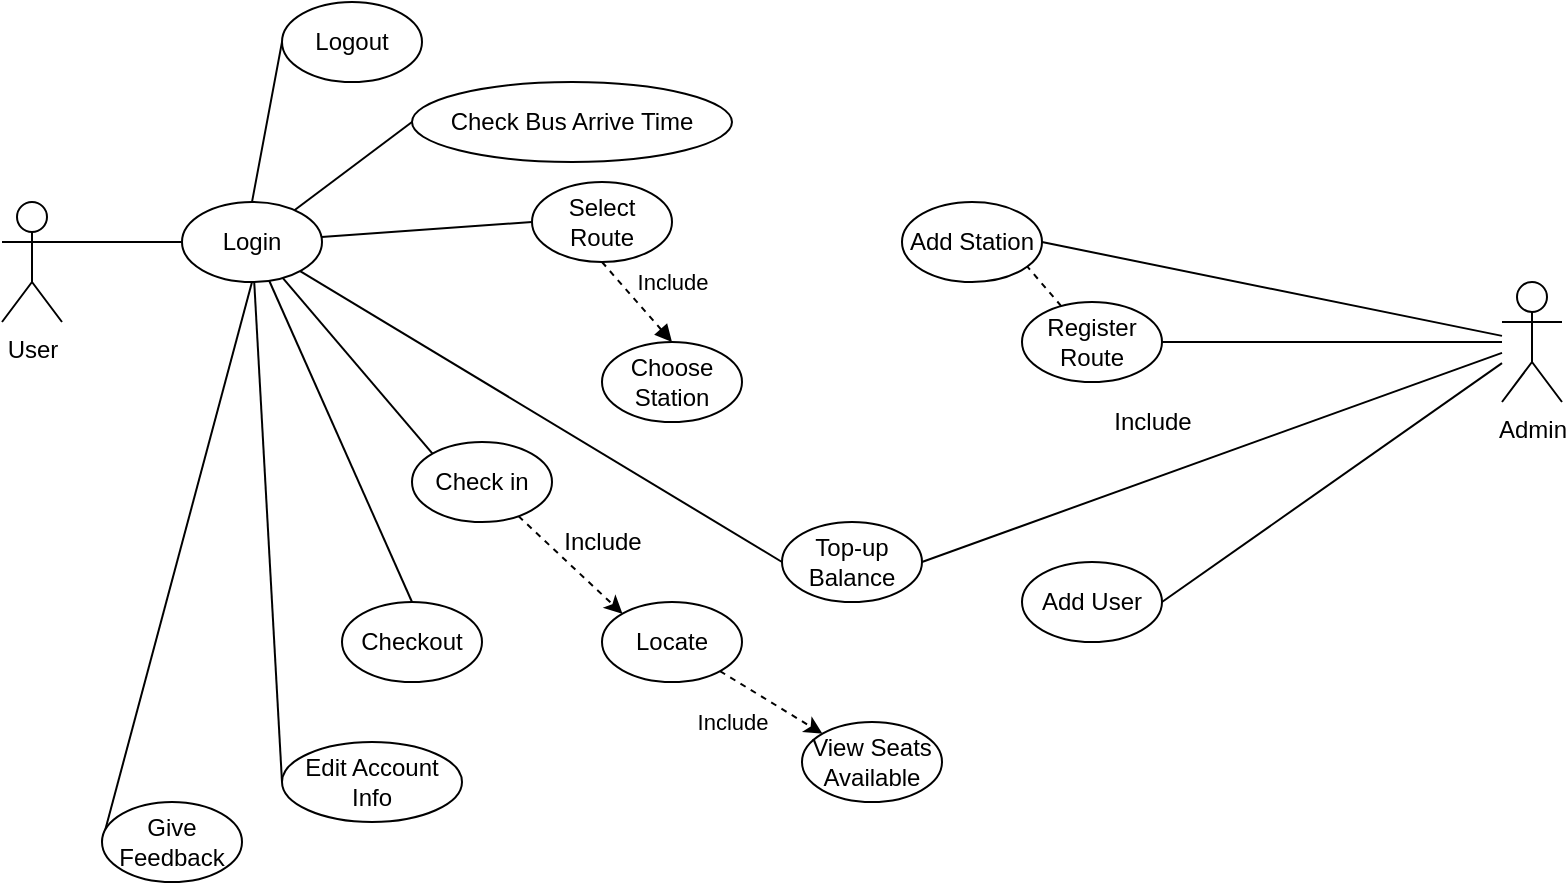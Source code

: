 <mxfile version="18.0.3" type="github">
  <diagram id="eo7FqUjUYHY41q8pC497" name="Page-1">
    <mxGraphModel dx="865" dy="456" grid="1" gridSize="10" guides="1" tooltips="1" connect="1" arrows="1" fold="1" page="1" pageScale="1" pageWidth="1600" pageHeight="900" math="0" shadow="0">
      <root>
        <mxCell id="0" />
        <mxCell id="1" parent="0" />
        <mxCell id="FXOjFvvzhF7iARIzAI1o-14" style="rounded=0;orthogonalLoop=1;jettySize=auto;html=1;exitX=1;exitY=0.333;exitDx=0;exitDy=0;exitPerimeter=0;entryX=0;entryY=0.5;entryDx=0;entryDy=0;endArrow=none;endFill=0;" edge="1" parent="1" source="FXOjFvvzhF7iARIzAI1o-6" target="FXOjFvvzhF7iARIzAI1o-13">
          <mxGeometry relative="1" as="geometry" />
        </mxCell>
        <mxCell id="FXOjFvvzhF7iARIzAI1o-6" value="User" style="shape=umlActor;verticalLabelPosition=bottom;verticalAlign=top;html=1;outlineConnect=0;" vertex="1" parent="1">
          <mxGeometry x="100" y="150" width="30" height="60" as="geometry" />
        </mxCell>
        <mxCell id="FXOjFvvzhF7iARIzAI1o-21" style="edgeStyle=none;rounded=0;orthogonalLoop=1;jettySize=auto;html=1;exitX=0.5;exitY=0;exitDx=0;exitDy=0;entryX=0;entryY=0.5;entryDx=0;entryDy=0;endArrow=none;endFill=0;" edge="1" parent="1" source="FXOjFvvzhF7iARIzAI1o-13" target="FXOjFvvzhF7iARIzAI1o-16">
          <mxGeometry relative="1" as="geometry" />
        </mxCell>
        <mxCell id="FXOjFvvzhF7iARIzAI1o-22" style="edgeStyle=none;rounded=0;orthogonalLoop=1;jettySize=auto;html=1;entryX=0;entryY=0.5;entryDx=0;entryDy=0;endArrow=none;endFill=0;" edge="1" parent="1" source="FXOjFvvzhF7iARIzAI1o-13" target="FXOjFvvzhF7iARIzAI1o-18">
          <mxGeometry relative="1" as="geometry" />
        </mxCell>
        <mxCell id="FXOjFvvzhF7iARIzAI1o-23" style="edgeStyle=none;rounded=0;orthogonalLoop=1;jettySize=auto;html=1;entryX=0;entryY=0.5;entryDx=0;entryDy=0;endArrow=none;endFill=0;" edge="1" parent="1" source="FXOjFvvzhF7iARIzAI1o-13" target="FXOjFvvzhF7iARIzAI1o-17">
          <mxGeometry relative="1" as="geometry" />
        </mxCell>
        <mxCell id="FXOjFvvzhF7iARIzAI1o-26" style="edgeStyle=none;rounded=0;orthogonalLoop=1;jettySize=auto;html=1;entryX=0;entryY=0.5;entryDx=0;entryDy=0;endArrow=none;endFill=0;" edge="1" parent="1" source="FXOjFvvzhF7iARIzAI1o-13" target="FXOjFvvzhF7iARIzAI1o-25">
          <mxGeometry relative="1" as="geometry" />
        </mxCell>
        <mxCell id="FXOjFvvzhF7iARIzAI1o-27" style="edgeStyle=none;rounded=0;orthogonalLoop=1;jettySize=auto;html=1;exitX=0.5;exitY=1;exitDx=0;exitDy=0;endArrow=none;endFill=0;entryX=0;entryY=0.5;entryDx=0;entryDy=0;" edge="1" parent="1" source="FXOjFvvzhF7iARIzAI1o-13" target="FXOjFvvzhF7iARIzAI1o-28">
          <mxGeometry relative="1" as="geometry">
            <mxPoint x="350" y="440" as="targetPoint" />
          </mxGeometry>
        </mxCell>
        <mxCell id="FXOjFvvzhF7iARIzAI1o-54" style="edgeStyle=none;rounded=0;orthogonalLoop=1;jettySize=auto;html=1;entryX=0;entryY=0.5;entryDx=0;entryDy=0;startArrow=none;startFill=0;endArrow=none;endFill=0;" edge="1" parent="1" source="FXOjFvvzhF7iARIzAI1o-13" target="FXOjFvvzhF7iARIzAI1o-53">
          <mxGeometry relative="1" as="geometry" />
        </mxCell>
        <mxCell id="FXOjFvvzhF7iARIzAI1o-57" style="edgeStyle=none;rounded=0;orthogonalLoop=1;jettySize=auto;html=1;entryX=0;entryY=0;entryDx=0;entryDy=0;startArrow=none;startFill=0;endArrow=none;endFill=0;" edge="1" parent="1" source="FXOjFvvzhF7iARIzAI1o-13" target="FXOjFvvzhF7iARIzAI1o-56">
          <mxGeometry relative="1" as="geometry" />
        </mxCell>
        <mxCell id="FXOjFvvzhF7iARIzAI1o-62" style="edgeStyle=none;rounded=0;orthogonalLoop=1;jettySize=auto;html=1;entryX=0.5;entryY=0;entryDx=0;entryDy=0;startArrow=none;startFill=0;endArrow=none;endFill=0;" edge="1" parent="1" source="FXOjFvvzhF7iARIzAI1o-13" target="FXOjFvvzhF7iARIzAI1o-61">
          <mxGeometry relative="1" as="geometry" />
        </mxCell>
        <mxCell id="FXOjFvvzhF7iARIzAI1o-13" value="Login" style="ellipse;whiteSpace=wrap;html=1;" vertex="1" parent="1">
          <mxGeometry x="190" y="150" width="70" height="40" as="geometry" />
        </mxCell>
        <mxCell id="FXOjFvvzhF7iARIzAI1o-16" value="Logout" style="ellipse;whiteSpace=wrap;html=1;" vertex="1" parent="1">
          <mxGeometry x="240" y="50" width="70" height="40" as="geometry" />
        </mxCell>
        <mxCell id="FXOjFvvzhF7iARIzAI1o-24" value="Include" style="edgeStyle=none;rounded=0;orthogonalLoop=1;jettySize=auto;html=1;exitX=0.5;exitY=1;exitDx=0;exitDy=0;entryX=0.5;entryY=0;entryDx=0;entryDy=0;endArrow=block;endFill=1;dashed=1;" edge="1" parent="1" source="FXOjFvvzhF7iARIzAI1o-17" target="FXOjFvvzhF7iARIzAI1o-19">
          <mxGeometry x="0.15" y="20" relative="1" as="geometry">
            <mxPoint as="offset" />
          </mxGeometry>
        </mxCell>
        <mxCell id="FXOjFvvzhF7iARIzAI1o-17" value="Select Route" style="ellipse;whiteSpace=wrap;html=1;" vertex="1" parent="1">
          <mxGeometry x="365" y="140" width="70" height="40" as="geometry" />
        </mxCell>
        <mxCell id="FXOjFvvzhF7iARIzAI1o-18" value="Check Bus Arrive Time" style="ellipse;whiteSpace=wrap;html=1;" vertex="1" parent="1">
          <mxGeometry x="305" y="90" width="160" height="40" as="geometry" />
        </mxCell>
        <mxCell id="FXOjFvvzhF7iARIzAI1o-19" value="Choose Station" style="ellipse;whiteSpace=wrap;html=1;" vertex="1" parent="1">
          <mxGeometry x="400" y="220" width="70" height="40" as="geometry" />
        </mxCell>
        <mxCell id="FXOjFvvzhF7iARIzAI1o-25" value="Edit Account Info" style="ellipse;whiteSpace=wrap;html=1;" vertex="1" parent="1">
          <mxGeometry x="240" y="420" width="90" height="40" as="geometry" />
        </mxCell>
        <mxCell id="FXOjFvvzhF7iARIzAI1o-28" value="Give Feedback" style="ellipse;whiteSpace=wrap;html=1;" vertex="1" parent="1">
          <mxGeometry x="150" y="450" width="70" height="40" as="geometry" />
        </mxCell>
        <mxCell id="FXOjFvvzhF7iARIzAI1o-47" style="edgeStyle=none;rounded=0;orthogonalLoop=1;jettySize=auto;html=1;entryX=1;entryY=0.5;entryDx=0;entryDy=0;startArrow=none;startFill=0;endArrow=none;endFill=0;" edge="1" parent="1" source="FXOjFvvzhF7iARIzAI1o-36" target="FXOjFvvzhF7iARIzAI1o-42">
          <mxGeometry relative="1" as="geometry" />
        </mxCell>
        <mxCell id="FXOjFvvzhF7iARIzAI1o-48" style="edgeStyle=none;rounded=0;orthogonalLoop=1;jettySize=auto;html=1;entryX=1;entryY=0.5;entryDx=0;entryDy=0;startArrow=none;startFill=0;endArrow=none;endFill=0;" edge="1" parent="1" source="FXOjFvvzhF7iARIzAI1o-36" target="FXOjFvvzhF7iARIzAI1o-43">
          <mxGeometry relative="1" as="geometry" />
        </mxCell>
        <mxCell id="FXOjFvvzhF7iARIzAI1o-49" style="edgeStyle=none;rounded=0;orthogonalLoop=1;jettySize=auto;html=1;entryX=1;entryY=0.5;entryDx=0;entryDy=0;startArrow=none;startFill=0;endArrow=none;endFill=0;" edge="1" parent="1" source="FXOjFvvzhF7iARIzAI1o-36" target="FXOjFvvzhF7iARIzAI1o-44">
          <mxGeometry relative="1" as="geometry" />
        </mxCell>
        <mxCell id="FXOjFvvzhF7iARIzAI1o-55" style="edgeStyle=none;rounded=0;orthogonalLoop=1;jettySize=auto;html=1;entryX=1;entryY=0.5;entryDx=0;entryDy=0;startArrow=none;startFill=0;endArrow=none;endFill=0;" edge="1" parent="1" source="FXOjFvvzhF7iARIzAI1o-36" target="FXOjFvvzhF7iARIzAI1o-53">
          <mxGeometry relative="1" as="geometry" />
        </mxCell>
        <mxCell id="FXOjFvvzhF7iARIzAI1o-36" value="Admin&lt;br&gt;" style="shape=umlActor;verticalLabelPosition=bottom;verticalAlign=top;html=1;outlineConnect=0;" vertex="1" parent="1">
          <mxGeometry x="850" y="190" width="30" height="60" as="geometry" />
        </mxCell>
        <mxCell id="FXOjFvvzhF7iARIzAI1o-50" style="edgeStyle=none;rounded=0;orthogonalLoop=1;jettySize=auto;html=1;entryX=0.5;entryY=0;entryDx=0;entryDy=0;startArrow=none;startFill=0;endArrow=classic;endFill=1;dashed=1;" edge="1" parent="1" source="FXOjFvvzhF7iARIzAI1o-42" target="FXOjFvvzhF7iARIzAI1o-43">
          <mxGeometry relative="1" as="geometry" />
        </mxCell>
        <mxCell id="FXOjFvvzhF7iARIzAI1o-42" value="Register Route" style="ellipse;whiteSpace=wrap;html=1;" vertex="1" parent="1">
          <mxGeometry x="610" y="200" width="70" height="40" as="geometry" />
        </mxCell>
        <mxCell id="FXOjFvvzhF7iARIzAI1o-43" value="Add Station" style="ellipse;whiteSpace=wrap;html=1;" vertex="1" parent="1">
          <mxGeometry x="550" y="150" width="70" height="40" as="geometry" />
        </mxCell>
        <mxCell id="FXOjFvvzhF7iARIzAI1o-44" value="Add User" style="ellipse;whiteSpace=wrap;html=1;" vertex="1" parent="1">
          <mxGeometry x="610" y="330" width="70" height="40" as="geometry" />
        </mxCell>
        <mxCell id="FXOjFvvzhF7iARIzAI1o-51" value="Include" style="text;html=1;align=center;verticalAlign=middle;resizable=0;points=[];autosize=1;strokeColor=none;fillColor=none;" vertex="1" parent="1">
          <mxGeometry x="650" y="250" width="50" height="20" as="geometry" />
        </mxCell>
        <mxCell id="FXOjFvvzhF7iARIzAI1o-53" value="Top-up Balance" style="ellipse;whiteSpace=wrap;html=1;" vertex="1" parent="1">
          <mxGeometry x="490" y="310" width="70" height="40" as="geometry" />
        </mxCell>
        <mxCell id="FXOjFvvzhF7iARIzAI1o-59" style="edgeStyle=none;rounded=0;orthogonalLoop=1;jettySize=auto;html=1;entryX=0;entryY=0;entryDx=0;entryDy=0;startArrow=none;startFill=0;endArrow=classic;endFill=1;dashed=1;" edge="1" parent="1" source="FXOjFvvzhF7iARIzAI1o-56" target="FXOjFvvzhF7iARIzAI1o-58">
          <mxGeometry relative="1" as="geometry" />
        </mxCell>
        <mxCell id="FXOjFvvzhF7iARIzAI1o-56" value="Check in" style="ellipse;whiteSpace=wrap;html=1;" vertex="1" parent="1">
          <mxGeometry x="305" y="270" width="70" height="40" as="geometry" />
        </mxCell>
        <mxCell id="FXOjFvvzhF7iARIzAI1o-64" style="edgeStyle=none;rounded=0;orthogonalLoop=1;jettySize=auto;html=1;entryX=0;entryY=0;entryDx=0;entryDy=0;startArrow=none;startFill=0;endArrow=classic;endFill=1;dashed=1;" edge="1" parent="1" source="FXOjFvvzhF7iARIzAI1o-58" target="FXOjFvvzhF7iARIzAI1o-63">
          <mxGeometry relative="1" as="geometry" />
        </mxCell>
        <mxCell id="FXOjFvvzhF7iARIzAI1o-65" value="Include" style="edgeLabel;html=1;align=center;verticalAlign=middle;resizable=0;points=[];" vertex="1" connectable="0" parent="FXOjFvvzhF7iARIzAI1o-64">
          <mxGeometry x="-0.335" y="-5" relative="1" as="geometry">
            <mxPoint x="-9" y="11" as="offset" />
          </mxGeometry>
        </mxCell>
        <mxCell id="FXOjFvvzhF7iARIzAI1o-58" value="Locate" style="ellipse;whiteSpace=wrap;html=1;" vertex="1" parent="1">
          <mxGeometry x="400" y="350" width="70" height="40" as="geometry" />
        </mxCell>
        <mxCell id="FXOjFvvzhF7iARIzAI1o-60" value="Include" style="text;html=1;align=center;verticalAlign=middle;resizable=0;points=[];autosize=1;strokeColor=none;fillColor=none;" vertex="1" parent="1">
          <mxGeometry x="375" y="310" width="50" height="20" as="geometry" />
        </mxCell>
        <mxCell id="FXOjFvvzhF7iARIzAI1o-61" value="Checkout" style="ellipse;whiteSpace=wrap;html=1;" vertex="1" parent="1">
          <mxGeometry x="270" y="350" width="70" height="40" as="geometry" />
        </mxCell>
        <mxCell id="FXOjFvvzhF7iARIzAI1o-63" value="View Seats Available" style="ellipse;whiteSpace=wrap;html=1;" vertex="1" parent="1">
          <mxGeometry x="500" y="410" width="70" height="40" as="geometry" />
        </mxCell>
      </root>
    </mxGraphModel>
  </diagram>
</mxfile>
